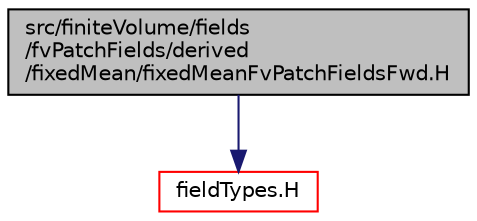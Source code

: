 digraph "src/finiteVolume/fields/fvPatchFields/derived/fixedMean/fixedMeanFvPatchFieldsFwd.H"
{
  bgcolor="transparent";
  edge [fontname="Helvetica",fontsize="10",labelfontname="Helvetica",labelfontsize="10"];
  node [fontname="Helvetica",fontsize="10",shape=record];
  Node1 [label="src/finiteVolume/fields\l/fvPatchFields/derived\l/fixedMean/fixedMeanFvPatchFieldsFwd.H",height=0.2,width=0.4,color="black", fillcolor="grey75", style="filled", fontcolor="black"];
  Node1 -> Node2 [color="midnightblue",fontsize="10",style="solid",fontname="Helvetica"];
  Node2 [label="fieldTypes.H",height=0.2,width=0.4,color="red",URL="$a08261.html",tooltip="Include the header files for all the primitive types that Fields are instantiated for..."];
}
